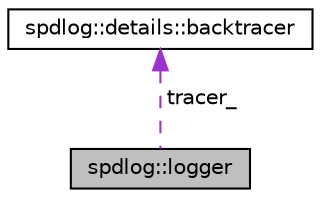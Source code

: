 digraph "spdlog::logger"
{
  edge [fontname="Helvetica",fontsize="10",labelfontname="Helvetica",labelfontsize="10"];
  node [fontname="Helvetica",fontsize="10",shape=record];
  Node2 [label="spdlog::logger",height=0.2,width=0.4,color="black", fillcolor="grey75", style="filled", fontcolor="black"];
  Node3 -> Node2 [dir="back",color="darkorchid3",fontsize="10",style="dashed",label=" tracer_" ,fontname="Helvetica"];
  Node3 [label="spdlog::details::backtracer",height=0.2,width=0.4,color="black", fillcolor="white", style="filled",URL="$classspdlog_1_1details_1_1backtracer.html"];
}
